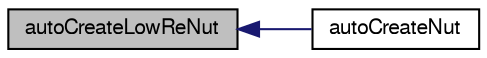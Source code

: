 digraph "autoCreateLowReNut"
{
  bgcolor="transparent";
  edge [fontname="FreeSans",fontsize="10",labelfontname="FreeSans",labelfontsize="10"];
  node [fontname="FreeSans",fontsize="10",shape=record];
  rankdir="LR";
  Node42 [label="autoCreateLowReNut",height=0.2,width=0.4,color="black", fillcolor="grey75", style="filled", fontcolor="black"];
  Node42 -> Node43 [dir="back",color="midnightblue",fontsize="10",style="solid",fontname="FreeSans"];
  Node43 [label="autoCreateNut",height=0.2,width=0.4,color="black",URL="$a21184.html#ab2c7a461419172af46bed9a1d4f6657d",tooltip="nut "];
}

